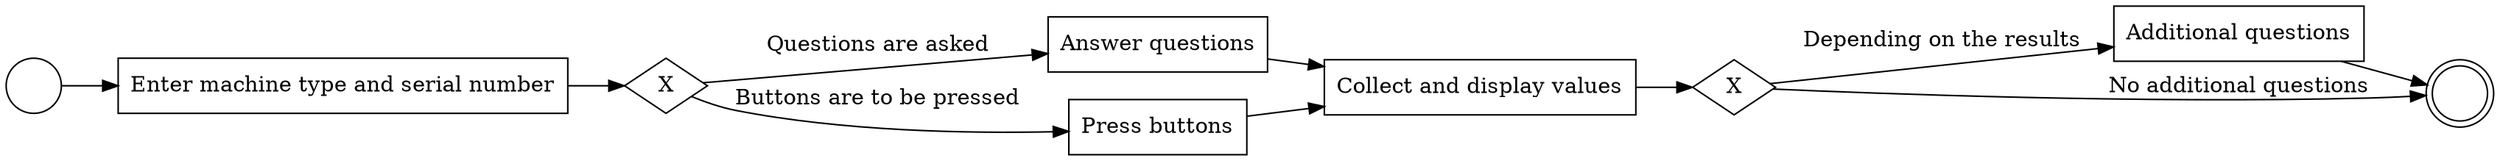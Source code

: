 digraph {
  rankdir=LR;
  "start_1"[shape=circle label=""];
  "Enter machine type and serial number"[shape=rectangle];
  "seg_1"[shape=diamond label="X"];
  "Answer questions"[shape=rectangle];
  "Press buttons"[shape=rectangle];
  "Collect and display values"[shape=rectangle];
  "seg_2"[shape=diamond label="X"];
  "Additional questions"[shape=rectangle];
  "end_1"[shape=doublecircle label=""];

  "start_1" -> "Enter machine type and serial number";
  "Enter machine type and serial number" -> "seg_1";
  "seg_1" -> "Answer questions"[label="Questions are asked"];
  "seg_1" -> "Press buttons"[label="Buttons are to be pressed"];
  "Answer questions" -> "Collect and display values";
  "Press buttons" -> "Collect and display values";
  "Collect and display values" -> "seg_2";
  "seg_2" -> "Additional questions"[label="Depending on the results"];
  "seg_2" -> "end_1"[label="No additional questions"];
  "Additional questions" -> "end_1";
}